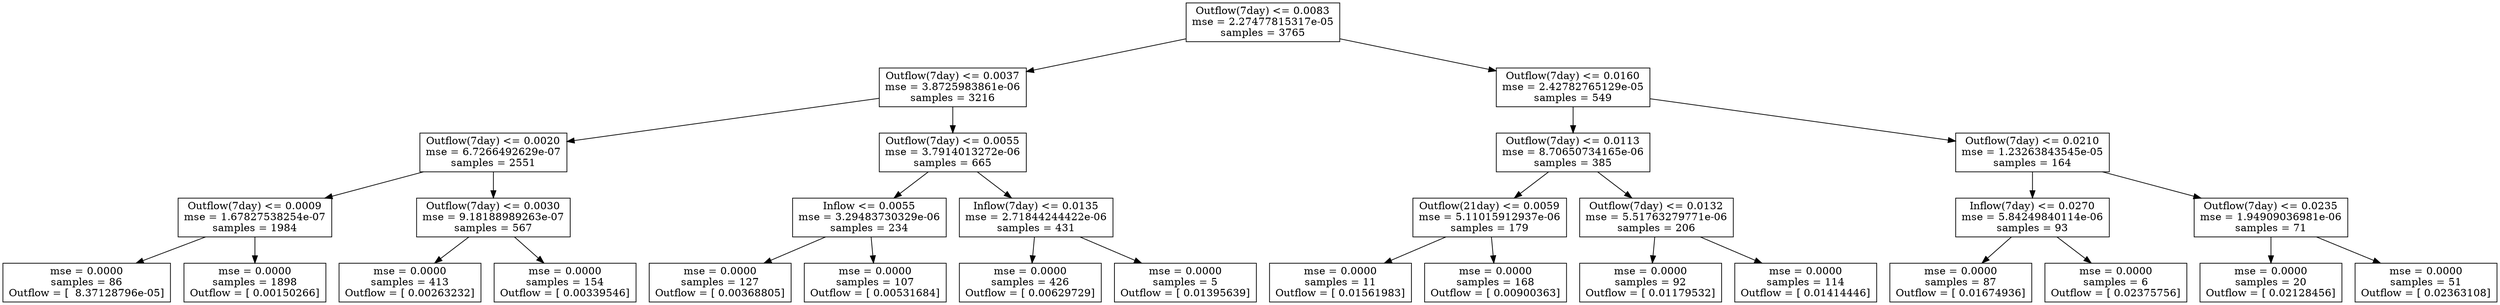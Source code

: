 digraph Tree {
0 [label="Outflow(7day) <= 0.0083\nmse = 2.27477815317e-05\nsamples = 3765", shape="box"] ;
1 [label="Outflow(7day) <= 0.0037\nmse = 3.8725983861e-06\nsamples = 3216", shape="box"] ;
0 -> 1 ;
2 [label="Outflow(7day) <= 0.0020\nmse = 6.7266492629e-07\nsamples = 2551", shape="box"] ;
1 -> 2 ;
3 [label="Outflow(7day) <= 0.0009\nmse = 1.67827538254e-07\nsamples = 1984", shape="box"] ;
2 -> 3 ;
4 [label="mse = 0.0000\nsamples = 86\nOutflow = [  8.37128796e-05]", shape="box"] ;
3 -> 4 ;
5 [label="mse = 0.0000\nsamples = 1898\nOutflow = [ 0.00150266]", shape="box"] ;
3 -> 5 ;
6 [label="Outflow(7day) <= 0.0030\nmse = 9.18188989263e-07\nsamples = 567", shape="box"] ;
2 -> 6 ;
7 [label="mse = 0.0000\nsamples = 413\nOutflow = [ 0.00263232]", shape="box"] ;
6 -> 7 ;
8 [label="mse = 0.0000\nsamples = 154\nOutflow = [ 0.00339546]", shape="box"] ;
6 -> 8 ;
9 [label="Outflow(7day) <= 0.0055\nmse = 3.7914013272e-06\nsamples = 665", shape="box"] ;
1 -> 9 ;
10 [label="Inflow <= 0.0055\nmse = 3.29483730329e-06\nsamples = 234", shape="box"] ;
9 -> 10 ;
11 [label="mse = 0.0000\nsamples = 127\nOutflow = [ 0.00368805]", shape="box"] ;
10 -> 11 ;
12 [label="mse = 0.0000\nsamples = 107\nOutflow = [ 0.00531684]", shape="box"] ;
10 -> 12 ;
13 [label="Inflow(7day) <= 0.0135\nmse = 2.71844244422e-06\nsamples = 431", shape="box"] ;
9 -> 13 ;
14 [label="mse = 0.0000\nsamples = 426\nOutflow = [ 0.00629729]", shape="box"] ;
13 -> 14 ;
15 [label="mse = 0.0000\nsamples = 5\nOutflow = [ 0.01395639]", shape="box"] ;
13 -> 15 ;
16 [label="Outflow(7day) <= 0.0160\nmse = 2.42782765129e-05\nsamples = 549", shape="box"] ;
0 -> 16 ;
17 [label="Outflow(7day) <= 0.0113\nmse = 8.70650734165e-06\nsamples = 385", shape="box"] ;
16 -> 17 ;
18 [label="Outflow(21day) <= 0.0059\nmse = 5.11015912937e-06\nsamples = 179", shape="box"] ;
17 -> 18 ;
19 [label="mse = 0.0000\nsamples = 11\nOutflow = [ 0.01561983]", shape="box"] ;
18 -> 19 ;
20 [label="mse = 0.0000\nsamples = 168\nOutflow = [ 0.00900363]", shape="box"] ;
18 -> 20 ;
21 [label="Outflow(7day) <= 0.0132\nmse = 5.51763279771e-06\nsamples = 206", shape="box"] ;
17 -> 21 ;
22 [label="mse = 0.0000\nsamples = 92\nOutflow = [ 0.01179532]", shape="box"] ;
21 -> 22 ;
23 [label="mse = 0.0000\nsamples = 114\nOutflow = [ 0.01414446]", shape="box"] ;
21 -> 23 ;
24 [label="Outflow(7day) <= 0.0210\nmse = 1.23263843545e-05\nsamples = 164", shape="box"] ;
16 -> 24 ;
25 [label="Inflow(7day) <= 0.0270\nmse = 5.84249840114e-06\nsamples = 93", shape="box"] ;
24 -> 25 ;
26 [label="mse = 0.0000\nsamples = 87\nOutflow = [ 0.01674936]", shape="box"] ;
25 -> 26 ;
27 [label="mse = 0.0000\nsamples = 6\nOutflow = [ 0.02375756]", shape="box"] ;
25 -> 27 ;
28 [label="Outflow(7day) <= 0.0235\nmse = 1.94909036981e-06\nsamples = 71", shape="box"] ;
24 -> 28 ;
29 [label="mse = 0.0000\nsamples = 20\nOutflow = [ 0.02128456]", shape="box"] ;
28 -> 29 ;
30 [label="mse = 0.0000\nsamples = 51\nOutflow = [ 0.02363108]", shape="box"] ;
28 -> 30 ;
}